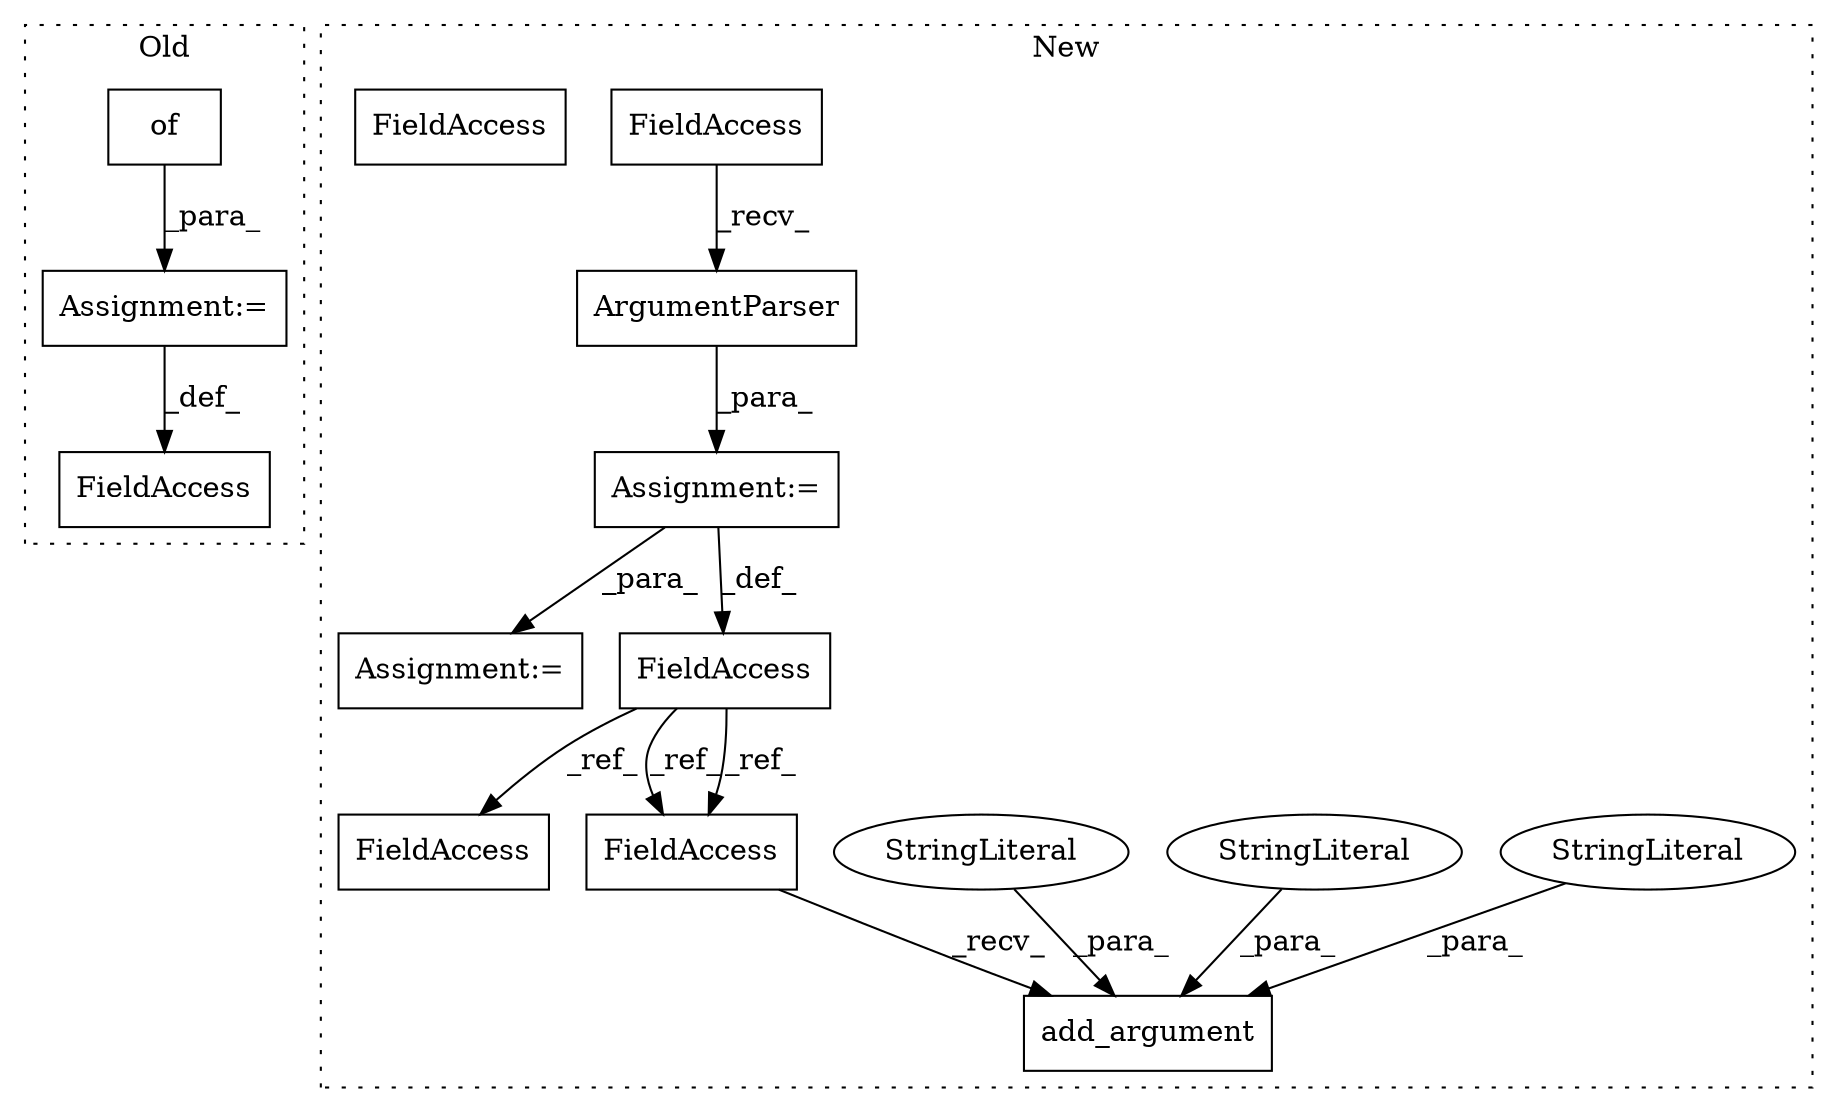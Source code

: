 digraph G {
subgraph cluster0 {
1 [label="of" a="32" s="1101,1140" l="3,1" shape="box"];
10 [label="FieldAccess" a="22" s="967" l="6" shape="box"];
14 [label="Assignment:=" a="7" s="973" l="1" shape="box"];
label = "Old";
style="dotted";
}
subgraph cluster1 {
2 [label="ArgumentParser" a="32" s="2217" l="16" shape="box"];
3 [label="Assignment:=" a="7" s="2351" l="2" shape="box"];
4 [label="Assignment:=" a="7" s="2207" l="1" shape="box"];
5 [label="add_argument" a="32" s="2248,2317" l="13,1" shape="box"];
6 [label="StringLiteral" a="45" s="2261" l="14" shape="ellipse"];
7 [label="StringLiteral" a="45" s="2276" l="12" shape="ellipse"];
8 [label="StringLiteral" a="45" s="2289" l="28" shape="ellipse"];
9 [label="FieldAccess" a="22" s="2208" l="8" shape="box"];
11 [label="FieldAccess" a="22" s="2241" l="6" shape="box"];
12 [label="FieldAccess" a="22" s="2201" l="6" shape="box"];
13 [label="FieldAccess" a="22" s="2353" l="6" shape="box"];
15 [label="FieldAccess" a="22" s="2241" l="6" shape="box"];
label = "New";
style="dotted";
}
1 -> 14 [label="_para_"];
2 -> 4 [label="_para_"];
4 -> 3 [label="_para_"];
4 -> 12 [label="_def_"];
6 -> 5 [label="_para_"];
7 -> 5 [label="_para_"];
8 -> 5 [label="_para_"];
9 -> 2 [label="_recv_"];
12 -> 15 [label="_ref_"];
12 -> 15 [label="_ref_"];
12 -> 13 [label="_ref_"];
14 -> 10 [label="_def_"];
15 -> 5 [label="_recv_"];
}